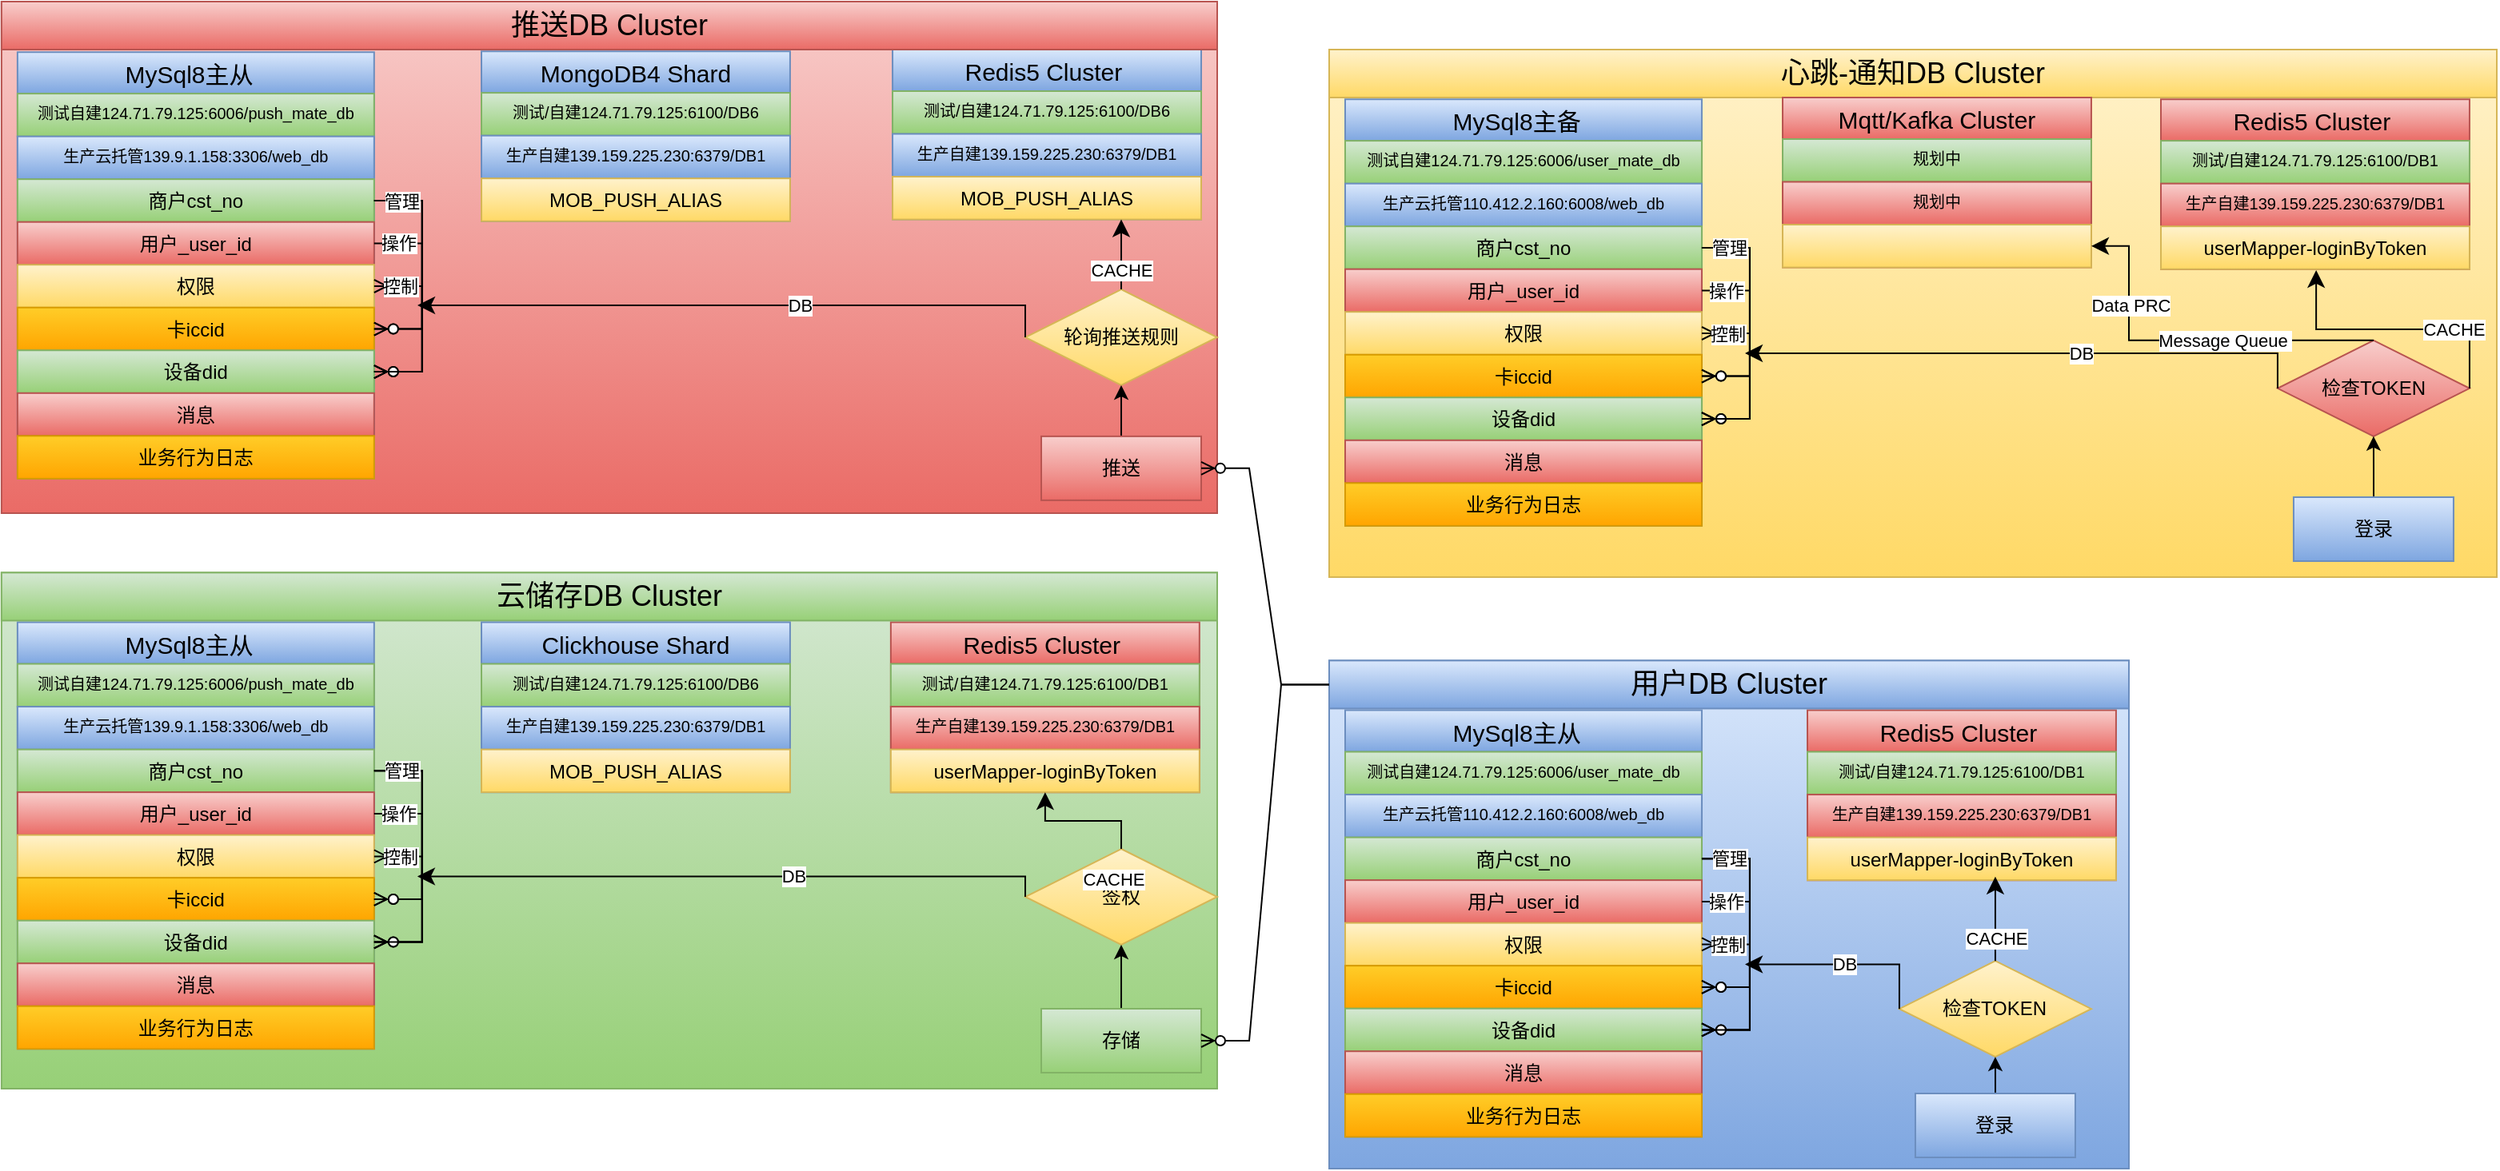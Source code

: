 <mxfile version="21.0.1" type="github">
  <diagram name="第 1 页" id="yvUWGEL02yEKHM-XBLOZ">
    <mxGraphModel dx="2261" dy="700" grid="1" gridSize="10" guides="1" tooltips="1" connect="1" arrows="1" fold="1" page="1" pageScale="1" pageWidth="827" pageHeight="1169" math="0" shadow="0">
      <root>
        <mxCell id="0" />
        <mxCell id="1" parent="0" />
        <mxCell id="SgWflcFPjo7BXx8ql38D-104" value="" style="rounded=0;whiteSpace=wrap;html=1;fillColor=#dae8fc;gradientColor=#7ea6e0;strokeColor=#6c8ebf;" parent="1" vertex="1">
          <mxGeometry x="160" y="542.21" width="500" height="317.79" as="geometry" />
        </mxCell>
        <mxCell id="SgWflcFPjo7BXx8ql38D-105" value="检查TOKEN" style="shape=rhombus;perimeter=rhombusPerimeter;whiteSpace=wrap;html=1;align=center;fillColor=#fff2cc;gradientColor=#ffd966;strokeColor=#d6b656;" parent="1" vertex="1">
          <mxGeometry x="516.48" y="730.07" width="120" height="60" as="geometry" />
        </mxCell>
        <mxCell id="SgWflcFPjo7BXx8ql38D-106" value="MySql8主从  " style="swimlane;fontStyle=0;childLayout=stackLayout;horizontal=1;startSize=26;horizontalStack=0;resizeParent=1;resizeParentMax=0;resizeLast=0;collapsible=1;marginBottom=0;align=center;fontSize=15;fillColor=#dae8fc;gradientColor=#7ea6e0;strokeColor=#6c8ebf;" parent="1" vertex="1">
          <mxGeometry x="170" y="573.28" width="222.97" height="266.856" as="geometry" />
        </mxCell>
        <mxCell id="SgWflcFPjo7BXx8ql38D-107" value="测试自建124.71.79.125:6006/user_mate_db" style="text;strokeColor=#82b366;fillColor=#d5e8d4;spacingLeft=4;spacingRight=4;overflow=hidden;rotatable=0;points=[[0,0.5],[1,0.5]];portConstraint=eastwest;fontSize=10;gradientColor=#97d077;align=center;" parent="SgWflcFPjo7BXx8ql38D-106" vertex="1">
          <mxGeometry y="26" width="222.97" height="26.762" as="geometry" />
        </mxCell>
        <mxCell id="SgWflcFPjo7BXx8ql38D-108" value="生产云托管110.412.2.160:6008/web_db" style="text;strokeColor=#6c8ebf;fillColor=#dae8fc;spacingLeft=4;spacingRight=4;overflow=hidden;rotatable=0;points=[[0,0.5],[1,0.5]];portConstraint=eastwest;fontSize=10;gradientColor=#7ea6e0;align=center;" parent="SgWflcFPjo7BXx8ql38D-106" vertex="1">
          <mxGeometry y="52.762" width="222.97" height="26.762" as="geometry" />
        </mxCell>
        <mxCell id="SgWflcFPjo7BXx8ql38D-109" value="商户cst_no" style="text;strokeColor=#82b366;fillColor=#d5e8d4;spacingLeft=4;spacingRight=4;overflow=hidden;rotatable=0;points=[[0,0.5],[1,0.5]];portConstraint=eastwest;fontSize=12;gradientColor=#97d077;align=center;" parent="SgWflcFPjo7BXx8ql38D-106" vertex="1">
          <mxGeometry y="79.524" width="222.97" height="26.762" as="geometry" />
        </mxCell>
        <mxCell id="SgWflcFPjo7BXx8ql38D-110" value="用户_user_id" style="text;strokeColor=#b85450;fillColor=#f8cecc;spacingLeft=4;spacingRight=4;overflow=hidden;rotatable=0;points=[[0,0.5],[1,0.5]];portConstraint=eastwest;fontSize=12;gradientColor=#ea6b66;align=center;" parent="SgWflcFPjo7BXx8ql38D-106" vertex="1">
          <mxGeometry y="106.285" width="222.97" height="26.762" as="geometry" />
        </mxCell>
        <mxCell id="SgWflcFPjo7BXx8ql38D-111" value="权限" style="text;strokeColor=#d6b656;fillColor=#fff2cc;spacingLeft=4;spacingRight=4;overflow=hidden;rotatable=0;points=[[0,0.5],[1,0.5]];portConstraint=eastwest;fontSize=12;gradientColor=#ffd966;align=center;" parent="SgWflcFPjo7BXx8ql38D-106" vertex="1">
          <mxGeometry y="133.047" width="222.97" height="26.762" as="geometry" />
        </mxCell>
        <mxCell id="SgWflcFPjo7BXx8ql38D-112" value="卡iccid" style="text;strokeColor=#d79b00;fillColor=#ffcd28;spacingLeft=4;spacingRight=4;overflow=hidden;rotatable=0;points=[[0,0.5],[1,0.5]];portConstraint=eastwest;fontSize=12;gradientColor=#ffa500;align=center;" parent="SgWflcFPjo7BXx8ql38D-106" vertex="1">
          <mxGeometry y="159.809" width="222.97" height="26.762" as="geometry" />
        </mxCell>
        <mxCell id="SgWflcFPjo7BXx8ql38D-113" value="设备did" style="text;strokeColor=#82b366;fillColor=#d5e8d4;spacingLeft=4;spacingRight=4;overflow=hidden;rotatable=0;points=[[0,0.5],[1,0.5]];portConstraint=eastwest;fontSize=12;gradientColor=#97d077;align=center;" parent="SgWflcFPjo7BXx8ql38D-106" vertex="1">
          <mxGeometry y="186.571" width="222.97" height="26.762" as="geometry" />
        </mxCell>
        <mxCell id="SgWflcFPjo7BXx8ql38D-114" value="消息" style="text;strokeColor=#b85450;fillColor=#f8cecc;spacingLeft=4;spacingRight=4;overflow=hidden;rotatable=0;points=[[0,0.5],[1,0.5]];portConstraint=eastwest;fontSize=12;gradientColor=#ea6b66;align=center;" parent="SgWflcFPjo7BXx8ql38D-106" vertex="1">
          <mxGeometry y="213.333" width="222.97" height="26.762" as="geometry" />
        </mxCell>
        <mxCell id="SgWflcFPjo7BXx8ql38D-115" value="业务行为日志" style="text;strokeColor=#d79b00;fillColor=#ffcd28;spacingLeft=4;spacingRight=4;overflow=hidden;rotatable=0;points=[[0,0.5],[1,0.5]];portConstraint=eastwest;fontSize=12;gradientColor=#ffa500;align=center;" parent="SgWflcFPjo7BXx8ql38D-106" vertex="1">
          <mxGeometry y="240.095" width="222.97" height="26.762" as="geometry" />
        </mxCell>
        <mxCell id="SgWflcFPjo7BXx8ql38D-116" value="" style="edgeStyle=entityRelationEdgeStyle;fontSize=12;html=1;endArrow=ERzeroToMany;endFill=1;rounded=0;exitX=1;exitY=0.5;exitDx=0;exitDy=0;" parent="SgWflcFPjo7BXx8ql38D-106" source="SgWflcFPjo7BXx8ql38D-109" target="SgWflcFPjo7BXx8ql38D-113" edge="1">
          <mxGeometry width="100" height="100" relative="1" as="geometry">
            <mxPoint x="344.595" y="133.809" as="sourcePoint" />
            <mxPoint x="482.432" y="44.603" as="targetPoint" />
          </mxGeometry>
        </mxCell>
        <mxCell id="SgWflcFPjo7BXx8ql38D-117" value="" style="edgeStyle=entityRelationEdgeStyle;fontSize=12;html=1;endArrow=ERzeroToMany;endFill=1;rounded=0;exitX=1;exitY=0.5;exitDx=0;exitDy=0;" parent="SgWflcFPjo7BXx8ql38D-106" source="SgWflcFPjo7BXx8ql38D-109" target="SgWflcFPjo7BXx8ql38D-113" edge="1">
          <mxGeometry width="100" height="100" relative="1" as="geometry">
            <mxPoint x="330.811" y="133.809" as="sourcePoint" />
            <mxPoint x="468.649" y="44.603" as="targetPoint" />
          </mxGeometry>
        </mxCell>
        <mxCell id="SgWflcFPjo7BXx8ql38D-118" value="" style="edgeStyle=entityRelationEdgeStyle;fontSize=12;html=1;endArrow=ERzeroToMany;endFill=1;rounded=0;exitX=1;exitY=0.5;exitDx=0;exitDy=0;" parent="SgWflcFPjo7BXx8ql38D-106" source="SgWflcFPjo7BXx8ql38D-109" target="SgWflcFPjo7BXx8ql38D-112" edge="1">
          <mxGeometry width="100" height="100" relative="1" as="geometry">
            <mxPoint x="358.378" y="205.174" as="sourcePoint" />
            <mxPoint x="496.216" y="115.968" as="targetPoint" />
          </mxGeometry>
        </mxCell>
        <mxCell id="SgWflcFPjo7BXx8ql38D-119" value="管理" style="edgeLabel;html=1;align=center;verticalAlign=middle;resizable=0;points=[];" parent="SgWflcFPjo7BXx8ql38D-118" vertex="1" connectable="0">
          <mxGeometry x="-0.314" y="2" relative="1" as="geometry">
            <mxPoint x="-15" y="-18" as="offset" />
          </mxGeometry>
        </mxCell>
        <mxCell id="SgWflcFPjo7BXx8ql38D-120" value="" style="edgeStyle=entityRelationEdgeStyle;fontSize=12;html=1;endArrow=ERzeroToMany;endFill=1;rounded=0;exitX=1;exitY=0.5;exitDx=0;exitDy=0;entryX=1;entryY=0.5;entryDx=0;entryDy=0;" parent="SgWflcFPjo7BXx8ql38D-106" source="SgWflcFPjo7BXx8ql38D-110" target="SgWflcFPjo7BXx8ql38D-112" edge="1">
          <mxGeometry width="100" height="100" relative="1" as="geometry">
            <mxPoint x="372.162" y="231.936" as="sourcePoint" />
            <mxPoint y="169.492" as="targetPoint" />
          </mxGeometry>
        </mxCell>
        <mxCell id="SgWflcFPjo7BXx8ql38D-121" value="操作" style="edgeLabel;html=1;align=center;verticalAlign=middle;resizable=0;points=[];" parent="SgWflcFPjo7BXx8ql38D-120" vertex="1" connectable="0">
          <mxGeometry x="-0.735" relative="1" as="geometry">
            <mxPoint as="offset" />
          </mxGeometry>
        </mxCell>
        <mxCell id="SgWflcFPjo7BXx8ql38D-122" value="" style="edgeStyle=entityRelationEdgeStyle;fontSize=12;html=1;endArrow=ERmany;startArrow=ERmany;rounded=0;exitX=1;exitY=0.5;exitDx=0;exitDy=0;entryX=1;entryY=0.5;entryDx=0;entryDy=0;" parent="SgWflcFPjo7BXx8ql38D-106" source="SgWflcFPjo7BXx8ql38D-111" target="SgWflcFPjo7BXx8ql38D-113" edge="1">
          <mxGeometry width="100" height="100" relative="1" as="geometry">
            <mxPoint x="300" y="136" as="sourcePoint" />
            <mxPoint x="400" y="36" as="targetPoint" />
          </mxGeometry>
        </mxCell>
        <mxCell id="SgWflcFPjo7BXx8ql38D-123" value="控制" style="edgeLabel;html=1;align=center;verticalAlign=middle;resizable=0;points=[];" parent="SgWflcFPjo7BXx8ql38D-122" vertex="1" connectable="0">
          <mxGeometry x="-0.718" relative="1" as="geometry">
            <mxPoint as="offset" />
          </mxGeometry>
        </mxCell>
        <mxCell id="SgWflcFPjo7BXx8ql38D-124" style="edgeStyle=orthogonalEdgeStyle;rounded=0;orthogonalLoop=1;jettySize=auto;html=1;entryX=0.5;entryY=1;entryDx=0;entryDy=0;" parent="1" source="SgWflcFPjo7BXx8ql38D-125" target="SgWflcFPjo7BXx8ql38D-105" edge="1">
          <mxGeometry relative="1" as="geometry" />
        </mxCell>
        <mxCell id="SgWflcFPjo7BXx8ql38D-125" value="登录" style="whiteSpace=wrap;html=1;align=center;fillColor=#dae8fc;gradientColor=#7ea6e0;strokeColor=#6c8ebf;" parent="1" vertex="1">
          <mxGeometry x="526.48" y="813.0" width="100" height="40" as="geometry" />
        </mxCell>
        <mxCell id="SgWflcFPjo7BXx8ql38D-126" value="Redis5 Cluster " style="swimlane;fontStyle=0;childLayout=stackLayout;horizontal=1;startSize=26;horizontalStack=0;resizeParent=1;resizeParentMax=0;resizeLast=0;collapsible=1;marginBottom=0;align=center;fontSize=15;fillColor=#f8cecc;gradientColor=#ea6b66;strokeColor=#b85450;" parent="1" vertex="1">
          <mxGeometry x="459" y="573.28" width="192.97" height="106.285" as="geometry" />
        </mxCell>
        <mxCell id="SgWflcFPjo7BXx8ql38D-127" value="测试/自建124.71.79.125:6100/DB1" style="text;strokeColor=#82b366;fillColor=#d5e8d4;spacingLeft=4;spacingRight=4;overflow=hidden;rotatable=0;points=[[0,0.5],[1,0.5]];portConstraint=eastwest;fontSize=10;gradientColor=#97d077;align=center;" parent="SgWflcFPjo7BXx8ql38D-126" vertex="1">
          <mxGeometry y="26" width="192.97" height="26.762" as="geometry" />
        </mxCell>
        <mxCell id="SgWflcFPjo7BXx8ql38D-128" value="生产自建139.159.225.230:6379/DB1" style="text;strokeColor=#b85450;fillColor=#f8cecc;spacingLeft=4;spacingRight=4;overflow=hidden;rotatable=0;points=[[0,0.5],[1,0.5]];portConstraint=eastwest;fontSize=10;gradientColor=#ea6b66;align=center;" parent="SgWflcFPjo7BXx8ql38D-126" vertex="1">
          <mxGeometry y="52.762" width="192.97" height="26.762" as="geometry" />
        </mxCell>
        <mxCell id="SgWflcFPjo7BXx8ql38D-129" value="userMapper-loginByToken" style="text;strokeColor=#d6b656;fillColor=#fff2cc;spacingLeft=4;spacingRight=4;overflow=hidden;rotatable=0;points=[[0,0.5],[1,0.5]];portConstraint=eastwest;fontSize=12;gradientColor=#ffd966;align=center;" parent="SgWflcFPjo7BXx8ql38D-126" vertex="1">
          <mxGeometry y="79.524" width="192.97" height="26.762" as="geometry" />
        </mxCell>
        <mxCell id="SgWflcFPjo7BXx8ql38D-130" value="" style="edgeStyle=elbowEdgeStyle;elbow=vertical;endArrow=classic;html=1;curved=0;rounded=0;endSize=8;startSize=8;exitX=0;exitY=0.5;exitDx=0;exitDy=0;" parent="1" source="SgWflcFPjo7BXx8ql38D-105" edge="1">
          <mxGeometry width="50" height="50" relative="1" as="geometry">
            <mxPoint x="260" y="522.21" as="sourcePoint" />
            <mxPoint x="420" y="732.21" as="targetPoint" />
            <Array as="points">
              <mxPoint x="460" y="732.21" />
            </Array>
          </mxGeometry>
        </mxCell>
        <mxCell id="SgWflcFPjo7BXx8ql38D-131" value="DB" style="edgeLabel;html=1;align=center;verticalAlign=middle;resizable=0;points=[];" parent="SgWflcFPjo7BXx8ql38D-130" vertex="1" connectable="0">
          <mxGeometry x="-0.285" relative="1" as="geometry">
            <mxPoint x="-18" as="offset" />
          </mxGeometry>
        </mxCell>
        <mxCell id="SgWflcFPjo7BXx8ql38D-132" value="" style="edgeStyle=elbowEdgeStyle;elbow=vertical;endArrow=classic;html=1;curved=0;rounded=0;endSize=8;startSize=8;exitX=0.5;exitY=0;exitDx=0;exitDy=0;entryX=0.5;entryY=1;entryDx=0;entryDy=0;" parent="1" source="SgWflcFPjo7BXx8ql38D-105" edge="1">
          <mxGeometry width="50" height="50" relative="1" as="geometry">
            <mxPoint x="620.99" y="520" as="sourcePoint" />
            <mxPoint x="576.475" y="677.355" as="targetPoint" />
            <Array as="points" />
          </mxGeometry>
        </mxCell>
        <mxCell id="SgWflcFPjo7BXx8ql38D-133" value="CACHE" style="edgeLabel;html=1;align=center;verticalAlign=middle;resizable=0;points=[];" parent="SgWflcFPjo7BXx8ql38D-132" vertex="1" connectable="0">
          <mxGeometry x="-0.442" relative="1" as="geometry">
            <mxPoint as="offset" />
          </mxGeometry>
        </mxCell>
        <mxCell id="SgWflcFPjo7BXx8ql38D-134" value="用户DB Cluster" style="text;html=1;strokeColor=#6c8ebf;fillColor=#dae8fc;align=center;verticalAlign=middle;whiteSpace=wrap;rounded=0;fontSize=18;gradientColor=#7ea6e0;" parent="1" vertex="1">
          <mxGeometry x="160" y="542.21" width="500" height="30" as="geometry" />
        </mxCell>
        <mxCell id="SgWflcFPjo7BXx8ql38D-135" value="" style="rounded=0;whiteSpace=wrap;html=1;fillColor=#f8cecc;gradientColor=#ea6b66;strokeColor=#b85450;" parent="1" vertex="1">
          <mxGeometry x="-670.06" y="130" width="760.06" height="320" as="geometry" />
        </mxCell>
        <mxCell id="SgWflcFPjo7BXx8ql38D-136" value="轮询推送规则" style="shape=rhombus;perimeter=rhombusPerimeter;whiteSpace=wrap;html=1;align=center;fillColor=#fff2cc;gradientColor=#ffd966;strokeColor=#d6b656;" parent="1" vertex="1">
          <mxGeometry x="-30" y="310" width="120" height="60" as="geometry" />
        </mxCell>
        <mxCell id="SgWflcFPjo7BXx8ql38D-137" value="MySql8主从  " style="swimlane;fontStyle=0;childLayout=stackLayout;horizontal=1;startSize=26;horizontalStack=0;resizeParent=1;resizeParentMax=0;resizeLast=0;collapsible=1;marginBottom=0;align=center;fontSize=15;fillColor=#dae8fc;gradientColor=#7ea6e0;strokeColor=#6c8ebf;" parent="1" vertex="1">
          <mxGeometry x="-660.06" y="161.57" width="222.97" height="266.856" as="geometry" />
        </mxCell>
        <mxCell id="SgWflcFPjo7BXx8ql38D-138" value="测试自建124.71.79.125:6006/push_mate_db" style="text;strokeColor=#82b366;fillColor=#d5e8d4;spacingLeft=4;spacingRight=4;overflow=hidden;rotatable=0;points=[[0,0.5],[1,0.5]];portConstraint=eastwest;fontSize=10;gradientColor=#97d077;align=center;" parent="SgWflcFPjo7BXx8ql38D-137" vertex="1">
          <mxGeometry y="26" width="222.97" height="26.762" as="geometry" />
        </mxCell>
        <mxCell id="SgWflcFPjo7BXx8ql38D-139" value="生产云托管139.9.1.158:3306/web_db" style="text;strokeColor=#6c8ebf;fillColor=#dae8fc;spacingLeft=4;spacingRight=4;overflow=hidden;rotatable=0;points=[[0,0.5],[1,0.5]];portConstraint=eastwest;fontSize=10;gradientColor=#7ea6e0;align=center;" parent="SgWflcFPjo7BXx8ql38D-137" vertex="1">
          <mxGeometry y="52.762" width="222.97" height="26.762" as="geometry" />
        </mxCell>
        <mxCell id="SgWflcFPjo7BXx8ql38D-140" value="商户cst_no" style="text;strokeColor=#82b366;fillColor=#d5e8d4;spacingLeft=4;spacingRight=4;overflow=hidden;rotatable=0;points=[[0,0.5],[1,0.5]];portConstraint=eastwest;fontSize=12;gradientColor=#97d077;align=center;" parent="SgWflcFPjo7BXx8ql38D-137" vertex="1">
          <mxGeometry y="79.524" width="222.97" height="26.762" as="geometry" />
        </mxCell>
        <mxCell id="SgWflcFPjo7BXx8ql38D-141" value="用户_user_id" style="text;strokeColor=#b85450;fillColor=#f8cecc;spacingLeft=4;spacingRight=4;overflow=hidden;rotatable=0;points=[[0,0.5],[1,0.5]];portConstraint=eastwest;fontSize=12;gradientColor=#ea6b66;align=center;" parent="SgWflcFPjo7BXx8ql38D-137" vertex="1">
          <mxGeometry y="106.285" width="222.97" height="26.762" as="geometry" />
        </mxCell>
        <mxCell id="SgWflcFPjo7BXx8ql38D-142" value="权限" style="text;strokeColor=#d6b656;fillColor=#fff2cc;spacingLeft=4;spacingRight=4;overflow=hidden;rotatable=0;points=[[0,0.5],[1,0.5]];portConstraint=eastwest;fontSize=12;gradientColor=#ffd966;align=center;" parent="SgWflcFPjo7BXx8ql38D-137" vertex="1">
          <mxGeometry y="133.047" width="222.97" height="26.762" as="geometry" />
        </mxCell>
        <mxCell id="SgWflcFPjo7BXx8ql38D-143" value="卡iccid" style="text;strokeColor=#d79b00;fillColor=#ffcd28;spacingLeft=4;spacingRight=4;overflow=hidden;rotatable=0;points=[[0,0.5],[1,0.5]];portConstraint=eastwest;fontSize=12;gradientColor=#ffa500;align=center;" parent="SgWflcFPjo7BXx8ql38D-137" vertex="1">
          <mxGeometry y="159.809" width="222.97" height="26.762" as="geometry" />
        </mxCell>
        <mxCell id="SgWflcFPjo7BXx8ql38D-144" value="设备did" style="text;strokeColor=#82b366;fillColor=#d5e8d4;spacingLeft=4;spacingRight=4;overflow=hidden;rotatable=0;points=[[0,0.5],[1,0.5]];portConstraint=eastwest;fontSize=12;gradientColor=#97d077;align=center;" parent="SgWflcFPjo7BXx8ql38D-137" vertex="1">
          <mxGeometry y="186.571" width="222.97" height="26.762" as="geometry" />
        </mxCell>
        <mxCell id="SgWflcFPjo7BXx8ql38D-145" value="消息" style="text;strokeColor=#b85450;fillColor=#f8cecc;spacingLeft=4;spacingRight=4;overflow=hidden;rotatable=0;points=[[0,0.5],[1,0.5]];portConstraint=eastwest;fontSize=12;gradientColor=#ea6b66;align=center;" parent="SgWflcFPjo7BXx8ql38D-137" vertex="1">
          <mxGeometry y="213.333" width="222.97" height="26.762" as="geometry" />
        </mxCell>
        <mxCell id="SgWflcFPjo7BXx8ql38D-146" value="业务行为日志" style="text;strokeColor=#d79b00;fillColor=#ffcd28;spacingLeft=4;spacingRight=4;overflow=hidden;rotatable=0;points=[[0,0.5],[1,0.5]];portConstraint=eastwest;fontSize=12;gradientColor=#ffa500;align=center;" parent="SgWflcFPjo7BXx8ql38D-137" vertex="1">
          <mxGeometry y="240.095" width="222.97" height="26.762" as="geometry" />
        </mxCell>
        <mxCell id="SgWflcFPjo7BXx8ql38D-147" value="" style="edgeStyle=entityRelationEdgeStyle;fontSize=12;html=1;endArrow=ERzeroToMany;endFill=1;rounded=0;exitX=1;exitY=0.5;exitDx=0;exitDy=0;" parent="SgWflcFPjo7BXx8ql38D-137" source="SgWflcFPjo7BXx8ql38D-140" target="SgWflcFPjo7BXx8ql38D-144" edge="1">
          <mxGeometry width="100" height="100" relative="1" as="geometry">
            <mxPoint x="344.595" y="133.809" as="sourcePoint" />
            <mxPoint x="482.432" y="44.603" as="targetPoint" />
          </mxGeometry>
        </mxCell>
        <mxCell id="SgWflcFPjo7BXx8ql38D-148" value="" style="edgeStyle=entityRelationEdgeStyle;fontSize=12;html=1;endArrow=ERzeroToMany;endFill=1;rounded=0;exitX=1;exitY=0.5;exitDx=0;exitDy=0;" parent="SgWflcFPjo7BXx8ql38D-137" source="SgWflcFPjo7BXx8ql38D-140" target="SgWflcFPjo7BXx8ql38D-144" edge="1">
          <mxGeometry width="100" height="100" relative="1" as="geometry">
            <mxPoint x="330.811" y="133.809" as="sourcePoint" />
            <mxPoint x="468.649" y="44.603" as="targetPoint" />
          </mxGeometry>
        </mxCell>
        <mxCell id="SgWflcFPjo7BXx8ql38D-149" value="" style="edgeStyle=entityRelationEdgeStyle;fontSize=12;html=1;endArrow=ERzeroToMany;endFill=1;rounded=0;exitX=1;exitY=0.5;exitDx=0;exitDy=0;" parent="SgWflcFPjo7BXx8ql38D-137" source="SgWflcFPjo7BXx8ql38D-140" target="SgWflcFPjo7BXx8ql38D-143" edge="1">
          <mxGeometry width="100" height="100" relative="1" as="geometry">
            <mxPoint x="358.378" y="205.174" as="sourcePoint" />
            <mxPoint x="496.216" y="115.968" as="targetPoint" />
          </mxGeometry>
        </mxCell>
        <mxCell id="SgWflcFPjo7BXx8ql38D-150" value="管理" style="edgeLabel;html=1;align=center;verticalAlign=middle;resizable=0;points=[];" parent="SgWflcFPjo7BXx8ql38D-149" vertex="1" connectable="0">
          <mxGeometry x="-0.314" y="2" relative="1" as="geometry">
            <mxPoint x="-15" y="-18" as="offset" />
          </mxGeometry>
        </mxCell>
        <mxCell id="SgWflcFPjo7BXx8ql38D-151" value="" style="edgeStyle=entityRelationEdgeStyle;fontSize=12;html=1;endArrow=ERzeroToMany;endFill=1;rounded=0;exitX=1;exitY=0.5;exitDx=0;exitDy=0;entryX=1;entryY=0.5;entryDx=0;entryDy=0;" parent="SgWflcFPjo7BXx8ql38D-137" source="SgWflcFPjo7BXx8ql38D-141" target="SgWflcFPjo7BXx8ql38D-143" edge="1">
          <mxGeometry width="100" height="100" relative="1" as="geometry">
            <mxPoint x="372.162" y="231.936" as="sourcePoint" />
            <mxPoint y="169.492" as="targetPoint" />
          </mxGeometry>
        </mxCell>
        <mxCell id="SgWflcFPjo7BXx8ql38D-152" value="操作" style="edgeLabel;html=1;align=center;verticalAlign=middle;resizable=0;points=[];" parent="SgWflcFPjo7BXx8ql38D-151" vertex="1" connectable="0">
          <mxGeometry x="-0.735" relative="1" as="geometry">
            <mxPoint as="offset" />
          </mxGeometry>
        </mxCell>
        <mxCell id="SgWflcFPjo7BXx8ql38D-153" value="" style="edgeStyle=entityRelationEdgeStyle;fontSize=12;html=1;endArrow=ERmany;startArrow=ERmany;rounded=0;exitX=1;exitY=0.5;exitDx=0;exitDy=0;entryX=1;entryY=0.5;entryDx=0;entryDy=0;" parent="SgWflcFPjo7BXx8ql38D-137" source="SgWflcFPjo7BXx8ql38D-142" target="SgWflcFPjo7BXx8ql38D-144" edge="1">
          <mxGeometry width="100" height="100" relative="1" as="geometry">
            <mxPoint x="300" y="136" as="sourcePoint" />
            <mxPoint x="400" y="36" as="targetPoint" />
          </mxGeometry>
        </mxCell>
        <mxCell id="SgWflcFPjo7BXx8ql38D-154" value="控制" style="edgeLabel;html=1;align=center;verticalAlign=middle;resizable=0;points=[];" parent="SgWflcFPjo7BXx8ql38D-153" vertex="1" connectable="0">
          <mxGeometry x="-0.718" relative="1" as="geometry">
            <mxPoint as="offset" />
          </mxGeometry>
        </mxCell>
        <mxCell id="SgWflcFPjo7BXx8ql38D-155" style="edgeStyle=orthogonalEdgeStyle;rounded=0;orthogonalLoop=1;jettySize=auto;html=1;entryX=0.5;entryY=1;entryDx=0;entryDy=0;" parent="1" source="SgWflcFPjo7BXx8ql38D-156" target="SgWflcFPjo7BXx8ql38D-136" edge="1">
          <mxGeometry relative="1" as="geometry" />
        </mxCell>
        <mxCell id="SgWflcFPjo7BXx8ql38D-156" value="推送" style="whiteSpace=wrap;html=1;align=center;fillColor=#f8cecc;gradientColor=#ea6b66;strokeColor=#b85450;" parent="1" vertex="1">
          <mxGeometry x="-20" y="401.93" width="100" height="40" as="geometry" />
        </mxCell>
        <mxCell id="SgWflcFPjo7BXx8ql38D-157" value="Redis5 Cluster " style="swimlane;fontStyle=0;childLayout=stackLayout;horizontal=1;startSize=26;horizontalStack=0;resizeParent=1;resizeParentMax=0;resizeLast=0;collapsible=1;marginBottom=0;align=center;fontSize=15;fillColor=#dae8fc;gradientColor=#7ea6e0;strokeColor=#6c8ebf;" parent="1" vertex="1">
          <mxGeometry x="-112.97" y="160.0" width="192.97" height="106.285" as="geometry" />
        </mxCell>
        <mxCell id="SgWflcFPjo7BXx8ql38D-158" value="测试/自建124.71.79.125:6100/DB6" style="text;strokeColor=#82b366;fillColor=#d5e8d4;spacingLeft=4;spacingRight=4;overflow=hidden;rotatable=0;points=[[0,0.5],[1,0.5]];portConstraint=eastwest;fontSize=10;gradientColor=#97d077;align=center;" parent="SgWflcFPjo7BXx8ql38D-157" vertex="1">
          <mxGeometry y="26" width="192.97" height="26.762" as="geometry" />
        </mxCell>
        <mxCell id="SgWflcFPjo7BXx8ql38D-159" value="生产自建139.159.225.230:6379/DB1" style="text;strokeColor=#6c8ebf;fillColor=#dae8fc;spacingLeft=4;spacingRight=4;overflow=hidden;rotatable=0;points=[[0,0.5],[1,0.5]];portConstraint=eastwest;fontSize=10;gradientColor=#7ea6e0;align=center;" parent="SgWflcFPjo7BXx8ql38D-157" vertex="1">
          <mxGeometry y="52.762" width="192.97" height="26.762" as="geometry" />
        </mxCell>
        <mxCell id="SgWflcFPjo7BXx8ql38D-160" value="MOB_PUSH_ALIAS" style="text;strokeColor=#d6b656;fillColor=#fff2cc;spacingLeft=4;spacingRight=4;overflow=hidden;rotatable=0;points=[[0,0.5],[1,0.5]];portConstraint=eastwest;fontSize=12;gradientColor=#ffd966;align=center;" parent="SgWflcFPjo7BXx8ql38D-157" vertex="1">
          <mxGeometry y="79.524" width="192.97" height="26.762" as="geometry" />
        </mxCell>
        <mxCell id="SgWflcFPjo7BXx8ql38D-161" value="" style="edgeStyle=elbowEdgeStyle;elbow=vertical;endArrow=classic;html=1;curved=0;rounded=0;endSize=8;startSize=8;exitX=0;exitY=0.5;exitDx=0;exitDy=0;" parent="1" source="SgWflcFPjo7BXx8ql38D-136" edge="1">
          <mxGeometry width="50" height="50" relative="1" as="geometry">
            <mxPoint x="-570.06" y="110" as="sourcePoint" />
            <mxPoint x="-410" y="320" as="targetPoint" />
            <Array as="points">
              <mxPoint x="-30" y="320" />
            </Array>
          </mxGeometry>
        </mxCell>
        <mxCell id="SgWflcFPjo7BXx8ql38D-162" value="DB" style="edgeLabel;html=1;align=center;verticalAlign=middle;resizable=0;points=[];" parent="SgWflcFPjo7BXx8ql38D-161" vertex="1" connectable="0">
          <mxGeometry x="-0.285" relative="1" as="geometry">
            <mxPoint x="-18" as="offset" />
          </mxGeometry>
        </mxCell>
        <mxCell id="SgWflcFPjo7BXx8ql38D-163" value="" style="edgeStyle=elbowEdgeStyle;elbow=vertical;endArrow=classic;html=1;curved=0;rounded=0;endSize=8;startSize=8;exitX=0.5;exitY=0;exitDx=0;exitDy=0;" parent="1" source="SgWflcFPjo7BXx8ql38D-136" target="SgWflcFPjo7BXx8ql38D-157" edge="1">
          <mxGeometry width="50" height="50" relative="1" as="geometry">
            <mxPoint x="-230.06" y="110" as="sourcePoint" />
            <mxPoint x="-210" y="190" as="targetPoint" />
            <Array as="points">
              <mxPoint x="-70" y="190" />
            </Array>
          </mxGeometry>
        </mxCell>
        <mxCell id="SgWflcFPjo7BXx8ql38D-164" value="CACHE" style="edgeLabel;html=1;align=center;verticalAlign=middle;resizable=0;points=[];" parent="SgWflcFPjo7BXx8ql38D-163" vertex="1" connectable="0">
          <mxGeometry x="-0.442" relative="1" as="geometry">
            <mxPoint as="offset" />
          </mxGeometry>
        </mxCell>
        <mxCell id="SgWflcFPjo7BXx8ql38D-165" value="推送DB Cluster" style="text;html=1;strokeColor=#b85450;fillColor=#f8cecc;align=center;verticalAlign=middle;whiteSpace=wrap;rounded=0;fontSize=18;gradientColor=#ea6b66;" parent="1" vertex="1">
          <mxGeometry x="-670.06" y="130" width="760.06" height="30" as="geometry" />
        </mxCell>
        <mxCell id="SgWflcFPjo7BXx8ql38D-166" value="" style="rounded=0;whiteSpace=wrap;html=1;fillColor=#d5e8d4;gradientColor=#97d077;strokeColor=#82b366;" parent="1" vertex="1">
          <mxGeometry x="-670.06" y="487.21" width="760.06" height="322.79" as="geometry" />
        </mxCell>
        <mxCell id="SgWflcFPjo7BXx8ql38D-167" value="签权" style="shape=rhombus;perimeter=rhombusPerimeter;whiteSpace=wrap;html=1;align=center;fillColor=#fff2cc;gradientColor=#ffd966;strokeColor=#d6b656;" parent="1" vertex="1">
          <mxGeometry x="-30" y="660" width="120" height="60" as="geometry" />
        </mxCell>
        <mxCell id="SgWflcFPjo7BXx8ql38D-168" value="MySql8主从  " style="swimlane;fontStyle=0;childLayout=stackLayout;horizontal=1;startSize=26;horizontalStack=0;resizeParent=1;resizeParentMax=0;resizeLast=0;collapsible=1;marginBottom=0;align=center;fontSize=15;fillColor=#dae8fc;gradientColor=#7ea6e0;strokeColor=#6c8ebf;" parent="1" vertex="1">
          <mxGeometry x="-660.06" y="518.28" width="222.97" height="266.856" as="geometry" />
        </mxCell>
        <mxCell id="SgWflcFPjo7BXx8ql38D-169" value="测试自建124.71.79.125:6006/push_mate_db" style="text;strokeColor=#82b366;fillColor=#d5e8d4;spacingLeft=4;spacingRight=4;overflow=hidden;rotatable=0;points=[[0,0.5],[1,0.5]];portConstraint=eastwest;fontSize=10;gradientColor=#97d077;align=center;" parent="SgWflcFPjo7BXx8ql38D-168" vertex="1">
          <mxGeometry y="26" width="222.97" height="26.762" as="geometry" />
        </mxCell>
        <mxCell id="SgWflcFPjo7BXx8ql38D-170" value="生产云托管139.9.1.158:3306/web_db" style="text;strokeColor=#6c8ebf;fillColor=#dae8fc;spacingLeft=4;spacingRight=4;overflow=hidden;rotatable=0;points=[[0,0.5],[1,0.5]];portConstraint=eastwest;fontSize=10;gradientColor=#7ea6e0;align=center;" parent="SgWflcFPjo7BXx8ql38D-168" vertex="1">
          <mxGeometry y="52.762" width="222.97" height="26.762" as="geometry" />
        </mxCell>
        <mxCell id="SgWflcFPjo7BXx8ql38D-171" value="商户cst_no" style="text;strokeColor=#82b366;fillColor=#d5e8d4;spacingLeft=4;spacingRight=4;overflow=hidden;rotatable=0;points=[[0,0.5],[1,0.5]];portConstraint=eastwest;fontSize=12;gradientColor=#97d077;align=center;" parent="SgWflcFPjo7BXx8ql38D-168" vertex="1">
          <mxGeometry y="79.524" width="222.97" height="26.762" as="geometry" />
        </mxCell>
        <mxCell id="SgWflcFPjo7BXx8ql38D-172" value="用户_user_id" style="text;strokeColor=#b85450;fillColor=#f8cecc;spacingLeft=4;spacingRight=4;overflow=hidden;rotatable=0;points=[[0,0.5],[1,0.5]];portConstraint=eastwest;fontSize=12;gradientColor=#ea6b66;align=center;" parent="SgWflcFPjo7BXx8ql38D-168" vertex="1">
          <mxGeometry y="106.285" width="222.97" height="26.762" as="geometry" />
        </mxCell>
        <mxCell id="SgWflcFPjo7BXx8ql38D-173" value="权限" style="text;strokeColor=#d6b656;fillColor=#fff2cc;spacingLeft=4;spacingRight=4;overflow=hidden;rotatable=0;points=[[0,0.5],[1,0.5]];portConstraint=eastwest;fontSize=12;gradientColor=#ffd966;align=center;" parent="SgWflcFPjo7BXx8ql38D-168" vertex="1">
          <mxGeometry y="133.047" width="222.97" height="26.762" as="geometry" />
        </mxCell>
        <mxCell id="SgWflcFPjo7BXx8ql38D-174" value="卡iccid" style="text;strokeColor=#d79b00;fillColor=#ffcd28;spacingLeft=4;spacingRight=4;overflow=hidden;rotatable=0;points=[[0,0.5],[1,0.5]];portConstraint=eastwest;fontSize=12;gradientColor=#ffa500;align=center;" parent="SgWflcFPjo7BXx8ql38D-168" vertex="1">
          <mxGeometry y="159.809" width="222.97" height="26.762" as="geometry" />
        </mxCell>
        <mxCell id="SgWflcFPjo7BXx8ql38D-175" value="设备did" style="text;strokeColor=#82b366;fillColor=#d5e8d4;spacingLeft=4;spacingRight=4;overflow=hidden;rotatable=0;points=[[0,0.5],[1,0.5]];portConstraint=eastwest;fontSize=12;gradientColor=#97d077;align=center;" parent="SgWflcFPjo7BXx8ql38D-168" vertex="1">
          <mxGeometry y="186.571" width="222.97" height="26.762" as="geometry" />
        </mxCell>
        <mxCell id="SgWflcFPjo7BXx8ql38D-176" value="消息" style="text;strokeColor=#b85450;fillColor=#f8cecc;spacingLeft=4;spacingRight=4;overflow=hidden;rotatable=0;points=[[0,0.5],[1,0.5]];portConstraint=eastwest;fontSize=12;gradientColor=#ea6b66;align=center;" parent="SgWflcFPjo7BXx8ql38D-168" vertex="1">
          <mxGeometry y="213.333" width="222.97" height="26.762" as="geometry" />
        </mxCell>
        <mxCell id="SgWflcFPjo7BXx8ql38D-177" value="业务行为日志" style="text;strokeColor=#d79b00;fillColor=#ffcd28;spacingLeft=4;spacingRight=4;overflow=hidden;rotatable=0;points=[[0,0.5],[1,0.5]];portConstraint=eastwest;fontSize=12;gradientColor=#ffa500;align=center;" parent="SgWflcFPjo7BXx8ql38D-168" vertex="1">
          <mxGeometry y="240.095" width="222.97" height="26.762" as="geometry" />
        </mxCell>
        <mxCell id="SgWflcFPjo7BXx8ql38D-178" value="" style="edgeStyle=entityRelationEdgeStyle;fontSize=12;html=1;endArrow=ERzeroToMany;endFill=1;rounded=0;exitX=1;exitY=0.5;exitDx=0;exitDy=0;" parent="SgWflcFPjo7BXx8ql38D-168" source="SgWflcFPjo7BXx8ql38D-171" target="SgWflcFPjo7BXx8ql38D-175" edge="1">
          <mxGeometry width="100" height="100" relative="1" as="geometry">
            <mxPoint x="344.595" y="133.809" as="sourcePoint" />
            <mxPoint x="482.432" y="44.603" as="targetPoint" />
          </mxGeometry>
        </mxCell>
        <mxCell id="SgWflcFPjo7BXx8ql38D-179" value="" style="edgeStyle=entityRelationEdgeStyle;fontSize=12;html=1;endArrow=ERzeroToMany;endFill=1;rounded=0;exitX=1;exitY=0.5;exitDx=0;exitDy=0;" parent="SgWflcFPjo7BXx8ql38D-168" source="SgWflcFPjo7BXx8ql38D-171" target="SgWflcFPjo7BXx8ql38D-175" edge="1">
          <mxGeometry width="100" height="100" relative="1" as="geometry">
            <mxPoint x="330.811" y="133.809" as="sourcePoint" />
            <mxPoint x="468.649" y="44.603" as="targetPoint" />
          </mxGeometry>
        </mxCell>
        <mxCell id="SgWflcFPjo7BXx8ql38D-180" value="" style="edgeStyle=entityRelationEdgeStyle;fontSize=12;html=1;endArrow=ERzeroToMany;endFill=1;rounded=0;exitX=1;exitY=0.5;exitDx=0;exitDy=0;" parent="SgWflcFPjo7BXx8ql38D-168" source="SgWflcFPjo7BXx8ql38D-171" target="SgWflcFPjo7BXx8ql38D-174" edge="1">
          <mxGeometry width="100" height="100" relative="1" as="geometry">
            <mxPoint x="358.378" y="205.174" as="sourcePoint" />
            <mxPoint x="496.216" y="115.968" as="targetPoint" />
          </mxGeometry>
        </mxCell>
        <mxCell id="SgWflcFPjo7BXx8ql38D-181" value="管理" style="edgeLabel;html=1;align=center;verticalAlign=middle;resizable=0;points=[];" parent="SgWflcFPjo7BXx8ql38D-180" vertex="1" connectable="0">
          <mxGeometry x="-0.314" y="2" relative="1" as="geometry">
            <mxPoint x="-15" y="-18" as="offset" />
          </mxGeometry>
        </mxCell>
        <mxCell id="SgWflcFPjo7BXx8ql38D-182" value="" style="edgeStyle=entityRelationEdgeStyle;fontSize=12;html=1;endArrow=ERzeroToMany;endFill=1;rounded=0;exitX=1;exitY=0.5;exitDx=0;exitDy=0;entryX=1;entryY=0.5;entryDx=0;entryDy=0;" parent="SgWflcFPjo7BXx8ql38D-168" source="SgWflcFPjo7BXx8ql38D-172" target="SgWflcFPjo7BXx8ql38D-174" edge="1">
          <mxGeometry width="100" height="100" relative="1" as="geometry">
            <mxPoint x="372.162" y="231.936" as="sourcePoint" />
            <mxPoint y="169.492" as="targetPoint" />
          </mxGeometry>
        </mxCell>
        <mxCell id="SgWflcFPjo7BXx8ql38D-183" value="操作" style="edgeLabel;html=1;align=center;verticalAlign=middle;resizable=0;points=[];" parent="SgWflcFPjo7BXx8ql38D-182" vertex="1" connectable="0">
          <mxGeometry x="-0.735" relative="1" as="geometry">
            <mxPoint as="offset" />
          </mxGeometry>
        </mxCell>
        <mxCell id="SgWflcFPjo7BXx8ql38D-184" value="" style="edgeStyle=entityRelationEdgeStyle;fontSize=12;html=1;endArrow=ERmany;startArrow=ERmany;rounded=0;exitX=1;exitY=0.5;exitDx=0;exitDy=0;entryX=1;entryY=0.5;entryDx=0;entryDy=0;" parent="SgWflcFPjo7BXx8ql38D-168" source="SgWflcFPjo7BXx8ql38D-173" target="SgWflcFPjo7BXx8ql38D-175" edge="1">
          <mxGeometry width="100" height="100" relative="1" as="geometry">
            <mxPoint x="300" y="136" as="sourcePoint" />
            <mxPoint x="400" y="36" as="targetPoint" />
          </mxGeometry>
        </mxCell>
        <mxCell id="SgWflcFPjo7BXx8ql38D-185" value="控制" style="edgeLabel;html=1;align=center;verticalAlign=middle;resizable=0;points=[];" parent="SgWflcFPjo7BXx8ql38D-184" vertex="1" connectable="0">
          <mxGeometry x="-0.718" relative="1" as="geometry">
            <mxPoint as="offset" />
          </mxGeometry>
        </mxCell>
        <mxCell id="SgWflcFPjo7BXx8ql38D-186" style="edgeStyle=orthogonalEdgeStyle;rounded=0;orthogonalLoop=1;jettySize=auto;html=1;entryX=0.5;entryY=1;entryDx=0;entryDy=0;" parent="1" source="SgWflcFPjo7BXx8ql38D-187" edge="1" target="SgWflcFPjo7BXx8ql38D-167">
          <mxGeometry relative="1" as="geometry">
            <mxPoint x="30" y="700" as="targetPoint" />
            <Array as="points" />
          </mxGeometry>
        </mxCell>
        <mxCell id="SgWflcFPjo7BXx8ql38D-187" value="存储" style="whiteSpace=wrap;html=1;align=center;fillColor=#d5e8d4;gradientColor=#97d077;strokeColor=#82b366;" parent="1" vertex="1">
          <mxGeometry x="-20" y="760.0" width="100" height="40" as="geometry" />
        </mxCell>
        <mxCell id="SgWflcFPjo7BXx8ql38D-188" value="Redis5 Cluster " style="swimlane;fontStyle=0;childLayout=stackLayout;horizontal=1;startSize=26;horizontalStack=0;resizeParent=1;resizeParentMax=0;resizeLast=0;collapsible=1;marginBottom=0;align=center;fontSize=15;fillColor=#f8cecc;gradientColor=#ea6b66;strokeColor=#b85450;" parent="1" vertex="1">
          <mxGeometry x="-114.06" y="518.28" width="192.97" height="106.285" as="geometry" />
        </mxCell>
        <mxCell id="SgWflcFPjo7BXx8ql38D-189" value="测试/自建124.71.79.125:6100/DB1" style="text;strokeColor=#82b366;fillColor=#d5e8d4;spacingLeft=4;spacingRight=4;overflow=hidden;rotatable=0;points=[[0,0.5],[1,0.5]];portConstraint=eastwest;fontSize=10;gradientColor=#97d077;align=center;" parent="SgWflcFPjo7BXx8ql38D-188" vertex="1">
          <mxGeometry y="26" width="192.97" height="26.762" as="geometry" />
        </mxCell>
        <mxCell id="SgWflcFPjo7BXx8ql38D-190" value="生产自建139.159.225.230:6379/DB1" style="text;strokeColor=#b85450;fillColor=#f8cecc;spacingLeft=4;spacingRight=4;overflow=hidden;rotatable=0;points=[[0,0.5],[1,0.5]];portConstraint=eastwest;fontSize=10;gradientColor=#ea6b66;align=center;" parent="SgWflcFPjo7BXx8ql38D-188" vertex="1">
          <mxGeometry y="52.762" width="192.97" height="26.762" as="geometry" />
        </mxCell>
        <mxCell id="SgWflcFPjo7BXx8ql38D-191" value="userMapper-loginByToken" style="text;strokeColor=#d6b656;fillColor=#fff2cc;spacingLeft=4;spacingRight=4;overflow=hidden;rotatable=0;points=[[0,0.5],[1,0.5]];portConstraint=eastwest;fontSize=12;gradientColor=#ffd966;align=center;" parent="SgWflcFPjo7BXx8ql38D-188" vertex="1">
          <mxGeometry y="79.524" width="192.97" height="26.762" as="geometry" />
        </mxCell>
        <mxCell id="SgWflcFPjo7BXx8ql38D-192" value="" style="edgeStyle=elbowEdgeStyle;elbow=vertical;endArrow=classic;html=1;curved=0;rounded=0;endSize=8;startSize=8;exitX=0;exitY=0.5;exitDx=0;exitDy=0;" parent="1" source="SgWflcFPjo7BXx8ql38D-167" edge="1">
          <mxGeometry width="50" height="50" relative="1" as="geometry">
            <mxPoint x="-570.06" y="467.21" as="sourcePoint" />
            <mxPoint x="-410.06" y="677.21" as="targetPoint" />
            <Array as="points">
              <mxPoint x="-370.06" y="677.21" />
            </Array>
          </mxGeometry>
        </mxCell>
        <mxCell id="SgWflcFPjo7BXx8ql38D-193" value="DB" style="edgeLabel;html=1;align=center;verticalAlign=middle;resizable=0;points=[];" parent="SgWflcFPjo7BXx8ql38D-192" vertex="1" connectable="0">
          <mxGeometry x="-0.285" relative="1" as="geometry">
            <mxPoint x="-18" as="offset" />
          </mxGeometry>
        </mxCell>
        <mxCell id="SgWflcFPjo7BXx8ql38D-194" value="" style="edgeStyle=elbowEdgeStyle;elbow=vertical;endArrow=classic;html=1;curved=0;rounded=0;endSize=8;startSize=8;exitX=0.5;exitY=0;exitDx=0;exitDy=0;" parent="1" source="SgWflcFPjo7BXx8ql38D-167" edge="1" target="SgWflcFPjo7BXx8ql38D-191">
          <mxGeometry width="50" height="50" relative="1" as="geometry">
            <mxPoint x="30" y="700" as="sourcePoint" />
            <mxPoint x="30" y="690" as="targetPoint" />
            <Array as="points" />
          </mxGeometry>
        </mxCell>
        <mxCell id="SgWflcFPjo7BXx8ql38D-195" value="CACHE" style="edgeLabel;html=1;align=center;verticalAlign=middle;resizable=0;points=[];" parent="SgWflcFPjo7BXx8ql38D-194" vertex="1" connectable="0">
          <mxGeometry x="-0.442" relative="1" as="geometry">
            <mxPoint y="36" as="offset" />
          </mxGeometry>
        </mxCell>
        <mxCell id="SgWflcFPjo7BXx8ql38D-196" value="云储存DB Cluster" style="text;html=1;strokeColor=#82b366;fillColor=#d5e8d4;align=center;verticalAlign=middle;whiteSpace=wrap;rounded=0;fontSize=18;gradientColor=#97d077;" parent="1" vertex="1">
          <mxGeometry x="-670.06" y="487.21" width="760.06" height="30" as="geometry" />
        </mxCell>
        <mxCell id="SgWflcFPjo7BXx8ql38D-197" value="" style="edgeStyle=entityRelationEdgeStyle;fontSize=12;html=1;endArrow=ERzeroToMany;endFill=1;rounded=0;exitX=0;exitY=0.5;exitDx=0;exitDy=0;" parent="1" source="SgWflcFPjo7BXx8ql38D-134" target="SgWflcFPjo7BXx8ql38D-156" edge="1">
          <mxGeometry width="100" height="100" relative="1" as="geometry">
            <mxPoint x="-80" y="1010" as="sourcePoint" />
            <mxPoint x="20" y="910" as="targetPoint" />
          </mxGeometry>
        </mxCell>
        <mxCell id="SgWflcFPjo7BXx8ql38D-198" value="" style="edgeStyle=entityRelationEdgeStyle;fontSize=12;html=1;endArrow=ERzeroToMany;endFill=1;rounded=0;exitX=0;exitY=0.5;exitDx=0;exitDy=0;entryX=1;entryY=0.5;entryDx=0;entryDy=0;" parent="1" source="SgWflcFPjo7BXx8ql38D-134" target="SgWflcFPjo7BXx8ql38D-187" edge="1">
          <mxGeometry width="100" height="100" relative="1" as="geometry">
            <mxPoint x="-110" y="980" as="sourcePoint" />
            <mxPoint x="-10" y="880" as="targetPoint" />
          </mxGeometry>
        </mxCell>
        <mxCell id="SgWflcFPjo7BXx8ql38D-199" value="MongoDB4 Shard" style="swimlane;fontStyle=0;childLayout=stackLayout;horizontal=1;startSize=26;horizontalStack=0;resizeParent=1;resizeParentMax=0;resizeLast=0;collapsible=1;marginBottom=0;align=center;fontSize=15;fillColor=#dae8fc;gradientColor=#7ea6e0;strokeColor=#6c8ebf;" parent="1" vertex="1">
          <mxGeometry x="-370.0" y="161.07" width="192.97" height="106.285" as="geometry" />
        </mxCell>
        <mxCell id="SgWflcFPjo7BXx8ql38D-200" value="测试/自建124.71.79.125:6100/DB6" style="text;strokeColor=#82b366;fillColor=#d5e8d4;spacingLeft=4;spacingRight=4;overflow=hidden;rotatable=0;points=[[0,0.5],[1,0.5]];portConstraint=eastwest;fontSize=10;gradientColor=#97d077;align=center;" parent="SgWflcFPjo7BXx8ql38D-199" vertex="1">
          <mxGeometry y="26" width="192.97" height="26.762" as="geometry" />
        </mxCell>
        <mxCell id="SgWflcFPjo7BXx8ql38D-201" value="生产自建139.159.225.230:6379/DB1" style="text;strokeColor=#6c8ebf;fillColor=#dae8fc;spacingLeft=4;spacingRight=4;overflow=hidden;rotatable=0;points=[[0,0.5],[1,0.5]];portConstraint=eastwest;fontSize=10;gradientColor=#7ea6e0;align=center;" parent="SgWflcFPjo7BXx8ql38D-199" vertex="1">
          <mxGeometry y="52.762" width="192.97" height="26.762" as="geometry" />
        </mxCell>
        <mxCell id="SgWflcFPjo7BXx8ql38D-202" value="MOB_PUSH_ALIAS" style="text;strokeColor=#d6b656;fillColor=#fff2cc;spacingLeft=4;spacingRight=4;overflow=hidden;rotatable=0;points=[[0,0.5],[1,0.5]];portConstraint=eastwest;fontSize=12;gradientColor=#ffd966;align=center;" parent="SgWflcFPjo7BXx8ql38D-199" vertex="1">
          <mxGeometry y="79.524" width="192.97" height="26.762" as="geometry" />
        </mxCell>
        <mxCell id="SgWflcFPjo7BXx8ql38D-203" value="Clickhouse Shard" style="swimlane;fontStyle=0;childLayout=stackLayout;horizontal=1;startSize=26;horizontalStack=0;resizeParent=1;resizeParentMax=0;resizeLast=0;collapsible=1;marginBottom=0;align=center;fontSize=15;fillColor=#dae8fc;gradientColor=#7ea6e0;strokeColor=#6c8ebf;" parent="1" vertex="1">
          <mxGeometry x="-370" y="518.28" width="192.97" height="106.285" as="geometry" />
        </mxCell>
        <mxCell id="SgWflcFPjo7BXx8ql38D-204" value="测试/自建124.71.79.125:6100/DB6" style="text;strokeColor=#82b366;fillColor=#d5e8d4;spacingLeft=4;spacingRight=4;overflow=hidden;rotatable=0;points=[[0,0.5],[1,0.5]];portConstraint=eastwest;fontSize=10;gradientColor=#97d077;align=center;" parent="SgWflcFPjo7BXx8ql38D-203" vertex="1">
          <mxGeometry y="26" width="192.97" height="26.762" as="geometry" />
        </mxCell>
        <mxCell id="SgWflcFPjo7BXx8ql38D-205" value="生产自建139.159.225.230:6379/DB1" style="text;strokeColor=#6c8ebf;fillColor=#dae8fc;spacingLeft=4;spacingRight=4;overflow=hidden;rotatable=0;points=[[0,0.5],[1,0.5]];portConstraint=eastwest;fontSize=10;gradientColor=#7ea6e0;align=center;" parent="SgWflcFPjo7BXx8ql38D-203" vertex="1">
          <mxGeometry y="52.762" width="192.97" height="26.762" as="geometry" />
        </mxCell>
        <mxCell id="SgWflcFPjo7BXx8ql38D-206" value="MOB_PUSH_ALIAS" style="text;strokeColor=#d6b656;fillColor=#fff2cc;spacingLeft=4;spacingRight=4;overflow=hidden;rotatable=0;points=[[0,0.5],[1,0.5]];portConstraint=eastwest;fontSize=12;gradientColor=#ffd966;align=center;" parent="SgWflcFPjo7BXx8ql38D-203" vertex="1">
          <mxGeometry y="79.524" width="192.97" height="26.762" as="geometry" />
        </mxCell>
        <mxCell id="T9S2wv6sfkyYEJ1dbLHQ-104" value="" style="rounded=0;whiteSpace=wrap;html=1;fillColor=#fff2cc;gradientColor=#ffd966;strokeColor=#d6b656;" vertex="1" parent="1">
          <mxGeometry x="160" y="160" width="730" height="330" as="geometry" />
        </mxCell>
        <mxCell id="T9S2wv6sfkyYEJ1dbLHQ-105" value="检查TOKEN" style="shape=rhombus;perimeter=rhombusPerimeter;whiteSpace=wrap;html=1;align=center;fillColor=#f8cecc;gradientColor=#ea6b66;strokeColor=#b85450;" vertex="1" parent="1">
          <mxGeometry x="752.97" y="341.93" width="120" height="60" as="geometry" />
        </mxCell>
        <mxCell id="T9S2wv6sfkyYEJ1dbLHQ-106" value="MySql8主备  " style="swimlane;fontStyle=0;childLayout=stackLayout;horizontal=1;startSize=26;horizontalStack=0;resizeParent=1;resizeParentMax=0;resizeLast=0;collapsible=1;marginBottom=0;align=center;fontSize=15;fillColor=#dae8fc;gradientColor=#7ea6e0;strokeColor=#6c8ebf;" vertex="1" parent="1">
          <mxGeometry x="170" y="191.07" width="222.97" height="266.856" as="geometry" />
        </mxCell>
        <mxCell id="T9S2wv6sfkyYEJ1dbLHQ-107" value="测试自建124.71.79.125:6006/user_mate_db" style="text;strokeColor=#82b366;fillColor=#d5e8d4;spacingLeft=4;spacingRight=4;overflow=hidden;rotatable=0;points=[[0,0.5],[1,0.5]];portConstraint=eastwest;fontSize=10;gradientColor=#97d077;align=center;" vertex="1" parent="T9S2wv6sfkyYEJ1dbLHQ-106">
          <mxGeometry y="26" width="222.97" height="26.762" as="geometry" />
        </mxCell>
        <mxCell id="T9S2wv6sfkyYEJ1dbLHQ-108" value="生产云托管110.412.2.160:6008/web_db" style="text;strokeColor=#6c8ebf;fillColor=#dae8fc;spacingLeft=4;spacingRight=4;overflow=hidden;rotatable=0;points=[[0,0.5],[1,0.5]];portConstraint=eastwest;fontSize=10;gradientColor=#7ea6e0;align=center;" vertex="1" parent="T9S2wv6sfkyYEJ1dbLHQ-106">
          <mxGeometry y="52.762" width="222.97" height="26.762" as="geometry" />
        </mxCell>
        <mxCell id="T9S2wv6sfkyYEJ1dbLHQ-109" value="商户cst_no" style="text;strokeColor=#82b366;fillColor=#d5e8d4;spacingLeft=4;spacingRight=4;overflow=hidden;rotatable=0;points=[[0,0.5],[1,0.5]];portConstraint=eastwest;fontSize=12;gradientColor=#97d077;align=center;" vertex="1" parent="T9S2wv6sfkyYEJ1dbLHQ-106">
          <mxGeometry y="79.524" width="222.97" height="26.762" as="geometry" />
        </mxCell>
        <mxCell id="T9S2wv6sfkyYEJ1dbLHQ-110" value="用户_user_id" style="text;strokeColor=#b85450;fillColor=#f8cecc;spacingLeft=4;spacingRight=4;overflow=hidden;rotatable=0;points=[[0,0.5],[1,0.5]];portConstraint=eastwest;fontSize=12;gradientColor=#ea6b66;align=center;" vertex="1" parent="T9S2wv6sfkyYEJ1dbLHQ-106">
          <mxGeometry y="106.285" width="222.97" height="26.762" as="geometry" />
        </mxCell>
        <mxCell id="T9S2wv6sfkyYEJ1dbLHQ-111" value="权限" style="text;strokeColor=#d6b656;fillColor=#fff2cc;spacingLeft=4;spacingRight=4;overflow=hidden;rotatable=0;points=[[0,0.5],[1,0.5]];portConstraint=eastwest;fontSize=12;gradientColor=#ffd966;align=center;" vertex="1" parent="T9S2wv6sfkyYEJ1dbLHQ-106">
          <mxGeometry y="133.047" width="222.97" height="26.762" as="geometry" />
        </mxCell>
        <mxCell id="T9S2wv6sfkyYEJ1dbLHQ-112" value="卡iccid" style="text;strokeColor=#d79b00;fillColor=#ffcd28;spacingLeft=4;spacingRight=4;overflow=hidden;rotatable=0;points=[[0,0.5],[1,0.5]];portConstraint=eastwest;fontSize=12;gradientColor=#ffa500;align=center;" vertex="1" parent="T9S2wv6sfkyYEJ1dbLHQ-106">
          <mxGeometry y="159.809" width="222.97" height="26.762" as="geometry" />
        </mxCell>
        <mxCell id="T9S2wv6sfkyYEJ1dbLHQ-113" value="设备did" style="text;strokeColor=#82b366;fillColor=#d5e8d4;spacingLeft=4;spacingRight=4;overflow=hidden;rotatable=0;points=[[0,0.5],[1,0.5]];portConstraint=eastwest;fontSize=12;gradientColor=#97d077;align=center;" vertex="1" parent="T9S2wv6sfkyYEJ1dbLHQ-106">
          <mxGeometry y="186.571" width="222.97" height="26.762" as="geometry" />
        </mxCell>
        <mxCell id="T9S2wv6sfkyYEJ1dbLHQ-114" value="消息" style="text;strokeColor=#b85450;fillColor=#f8cecc;spacingLeft=4;spacingRight=4;overflow=hidden;rotatable=0;points=[[0,0.5],[1,0.5]];portConstraint=eastwest;fontSize=12;gradientColor=#ea6b66;align=center;" vertex="1" parent="T9S2wv6sfkyYEJ1dbLHQ-106">
          <mxGeometry y="213.333" width="222.97" height="26.762" as="geometry" />
        </mxCell>
        <mxCell id="T9S2wv6sfkyYEJ1dbLHQ-115" value="业务行为日志" style="text;strokeColor=#d79b00;fillColor=#ffcd28;spacingLeft=4;spacingRight=4;overflow=hidden;rotatable=0;points=[[0,0.5],[1,0.5]];portConstraint=eastwest;fontSize=12;gradientColor=#ffa500;align=center;" vertex="1" parent="T9S2wv6sfkyYEJ1dbLHQ-106">
          <mxGeometry y="240.095" width="222.97" height="26.762" as="geometry" />
        </mxCell>
        <mxCell id="T9S2wv6sfkyYEJ1dbLHQ-116" value="" style="edgeStyle=entityRelationEdgeStyle;fontSize=12;html=1;endArrow=ERzeroToMany;endFill=1;rounded=0;exitX=1;exitY=0.5;exitDx=0;exitDy=0;" edge="1" parent="T9S2wv6sfkyYEJ1dbLHQ-106" source="T9S2wv6sfkyYEJ1dbLHQ-109" target="T9S2wv6sfkyYEJ1dbLHQ-113">
          <mxGeometry width="100" height="100" relative="1" as="geometry">
            <mxPoint x="344.595" y="133.809" as="sourcePoint" />
            <mxPoint x="482.432" y="44.603" as="targetPoint" />
          </mxGeometry>
        </mxCell>
        <mxCell id="T9S2wv6sfkyYEJ1dbLHQ-117" value="" style="edgeStyle=entityRelationEdgeStyle;fontSize=12;html=1;endArrow=ERzeroToMany;endFill=1;rounded=0;exitX=1;exitY=0.5;exitDx=0;exitDy=0;" edge="1" parent="T9S2wv6sfkyYEJ1dbLHQ-106" source="T9S2wv6sfkyYEJ1dbLHQ-109" target="T9S2wv6sfkyYEJ1dbLHQ-113">
          <mxGeometry width="100" height="100" relative="1" as="geometry">
            <mxPoint x="330.811" y="133.809" as="sourcePoint" />
            <mxPoint x="468.649" y="44.603" as="targetPoint" />
          </mxGeometry>
        </mxCell>
        <mxCell id="T9S2wv6sfkyYEJ1dbLHQ-118" value="" style="edgeStyle=entityRelationEdgeStyle;fontSize=12;html=1;endArrow=ERzeroToMany;endFill=1;rounded=0;exitX=1;exitY=0.5;exitDx=0;exitDy=0;" edge="1" parent="T9S2wv6sfkyYEJ1dbLHQ-106" source="T9S2wv6sfkyYEJ1dbLHQ-109" target="T9S2wv6sfkyYEJ1dbLHQ-112">
          <mxGeometry width="100" height="100" relative="1" as="geometry">
            <mxPoint x="358.378" y="205.174" as="sourcePoint" />
            <mxPoint x="496.216" y="115.968" as="targetPoint" />
          </mxGeometry>
        </mxCell>
        <mxCell id="T9S2wv6sfkyYEJ1dbLHQ-119" value="管理" style="edgeLabel;html=1;align=center;verticalAlign=middle;resizable=0;points=[];" vertex="1" connectable="0" parent="T9S2wv6sfkyYEJ1dbLHQ-118">
          <mxGeometry x="-0.314" y="2" relative="1" as="geometry">
            <mxPoint x="-15" y="-18" as="offset" />
          </mxGeometry>
        </mxCell>
        <mxCell id="T9S2wv6sfkyYEJ1dbLHQ-120" value="" style="edgeStyle=entityRelationEdgeStyle;fontSize=12;html=1;endArrow=ERzeroToMany;endFill=1;rounded=0;exitX=1;exitY=0.5;exitDx=0;exitDy=0;entryX=1;entryY=0.5;entryDx=0;entryDy=0;" edge="1" parent="T9S2wv6sfkyYEJ1dbLHQ-106" source="T9S2wv6sfkyYEJ1dbLHQ-110" target="T9S2wv6sfkyYEJ1dbLHQ-112">
          <mxGeometry width="100" height="100" relative="1" as="geometry">
            <mxPoint x="372.162" y="231.936" as="sourcePoint" />
            <mxPoint y="169.492" as="targetPoint" />
          </mxGeometry>
        </mxCell>
        <mxCell id="T9S2wv6sfkyYEJ1dbLHQ-121" value="操作" style="edgeLabel;html=1;align=center;verticalAlign=middle;resizable=0;points=[];" vertex="1" connectable="0" parent="T9S2wv6sfkyYEJ1dbLHQ-120">
          <mxGeometry x="-0.735" relative="1" as="geometry">
            <mxPoint as="offset" />
          </mxGeometry>
        </mxCell>
        <mxCell id="T9S2wv6sfkyYEJ1dbLHQ-122" value="" style="edgeStyle=entityRelationEdgeStyle;fontSize=12;html=1;endArrow=ERmany;startArrow=ERmany;rounded=0;exitX=1;exitY=0.5;exitDx=0;exitDy=0;entryX=1;entryY=0.5;entryDx=0;entryDy=0;" edge="1" parent="T9S2wv6sfkyYEJ1dbLHQ-106" source="T9S2wv6sfkyYEJ1dbLHQ-111" target="T9S2wv6sfkyYEJ1dbLHQ-113">
          <mxGeometry width="100" height="100" relative="1" as="geometry">
            <mxPoint x="300" y="136" as="sourcePoint" />
            <mxPoint x="400" y="36" as="targetPoint" />
          </mxGeometry>
        </mxCell>
        <mxCell id="T9S2wv6sfkyYEJ1dbLHQ-123" value="控制" style="edgeLabel;html=1;align=center;verticalAlign=middle;resizable=0;points=[];" vertex="1" connectable="0" parent="T9S2wv6sfkyYEJ1dbLHQ-122">
          <mxGeometry x="-0.718" relative="1" as="geometry">
            <mxPoint as="offset" />
          </mxGeometry>
        </mxCell>
        <mxCell id="T9S2wv6sfkyYEJ1dbLHQ-124" style="edgeStyle=orthogonalEdgeStyle;rounded=0;orthogonalLoop=1;jettySize=auto;html=1;entryX=0.5;entryY=1;entryDx=0;entryDy=0;" edge="1" parent="1" source="T9S2wv6sfkyYEJ1dbLHQ-125" target="T9S2wv6sfkyYEJ1dbLHQ-105">
          <mxGeometry relative="1" as="geometry" />
        </mxCell>
        <mxCell id="T9S2wv6sfkyYEJ1dbLHQ-125" value="登录" style="whiteSpace=wrap;html=1;align=center;fillColor=#dae8fc;gradientColor=#7ea6e0;strokeColor=#6c8ebf;" vertex="1" parent="1">
          <mxGeometry x="762.97" y="440.0" width="100" height="40" as="geometry" />
        </mxCell>
        <mxCell id="T9S2wv6sfkyYEJ1dbLHQ-126" value="Redis5 Cluster " style="swimlane;fontStyle=0;childLayout=stackLayout;horizontal=1;startSize=26;horizontalStack=0;resizeParent=1;resizeParentMax=0;resizeLast=0;collapsible=1;marginBottom=0;align=center;fontSize=15;fillColor=#f8cecc;gradientColor=#ea6b66;strokeColor=#b85450;" vertex="1" parent="1">
          <mxGeometry x="680" y="191.07" width="192.97" height="106.285" as="geometry" />
        </mxCell>
        <mxCell id="T9S2wv6sfkyYEJ1dbLHQ-127" value="测试/自建124.71.79.125:6100/DB1" style="text;strokeColor=#82b366;fillColor=#d5e8d4;spacingLeft=4;spacingRight=4;overflow=hidden;rotatable=0;points=[[0,0.5],[1,0.5]];portConstraint=eastwest;fontSize=10;gradientColor=#97d077;align=center;" vertex="1" parent="T9S2wv6sfkyYEJ1dbLHQ-126">
          <mxGeometry y="26" width="192.97" height="26.762" as="geometry" />
        </mxCell>
        <mxCell id="T9S2wv6sfkyYEJ1dbLHQ-128" value="生产自建139.159.225.230:6379/DB1" style="text;strokeColor=#b85450;fillColor=#f8cecc;spacingLeft=4;spacingRight=4;overflow=hidden;rotatable=0;points=[[0,0.5],[1,0.5]];portConstraint=eastwest;fontSize=10;gradientColor=#ea6b66;align=center;" vertex="1" parent="T9S2wv6sfkyYEJ1dbLHQ-126">
          <mxGeometry y="52.762" width="192.97" height="26.762" as="geometry" />
        </mxCell>
        <mxCell id="T9S2wv6sfkyYEJ1dbLHQ-129" value="userMapper-loginByToken" style="text;strokeColor=#d6b656;fillColor=#fff2cc;spacingLeft=4;spacingRight=4;overflow=hidden;rotatable=0;points=[[0,0.5],[1,0.5]];portConstraint=eastwest;fontSize=12;gradientColor=#ffd966;align=center;" vertex="1" parent="T9S2wv6sfkyYEJ1dbLHQ-126">
          <mxGeometry y="79.524" width="192.97" height="26.762" as="geometry" />
        </mxCell>
        <mxCell id="T9S2wv6sfkyYEJ1dbLHQ-130" value="" style="edgeStyle=elbowEdgeStyle;elbow=vertical;endArrow=classic;html=1;curved=0;rounded=0;endSize=8;startSize=8;exitX=0;exitY=0.5;exitDx=0;exitDy=0;" edge="1" parent="1" source="T9S2wv6sfkyYEJ1dbLHQ-105">
          <mxGeometry width="50" height="50" relative="1" as="geometry">
            <mxPoint x="260" y="140" as="sourcePoint" />
            <mxPoint x="420" y="350" as="targetPoint" />
            <Array as="points">
              <mxPoint x="460" y="350" />
            </Array>
          </mxGeometry>
        </mxCell>
        <mxCell id="T9S2wv6sfkyYEJ1dbLHQ-131" value="DB" style="edgeLabel;html=1;align=center;verticalAlign=middle;resizable=0;points=[];" vertex="1" connectable="0" parent="T9S2wv6sfkyYEJ1dbLHQ-130">
          <mxGeometry x="-0.285" relative="1" as="geometry">
            <mxPoint x="-18" as="offset" />
          </mxGeometry>
        </mxCell>
        <mxCell id="T9S2wv6sfkyYEJ1dbLHQ-132" value="" style="edgeStyle=elbowEdgeStyle;elbow=vertical;endArrow=classic;html=1;curved=0;rounded=0;endSize=8;startSize=8;exitX=1;exitY=0.5;exitDx=0;exitDy=0;entryX=0.503;entryY=1.024;entryDx=0;entryDy=0;entryPerimeter=0;" edge="1" parent="1" source="T9S2wv6sfkyYEJ1dbLHQ-105" target="T9S2wv6sfkyYEJ1dbLHQ-129">
          <mxGeometry width="50" height="50" relative="1" as="geometry">
            <mxPoint x="600" y="140" as="sourcePoint" />
            <mxPoint x="540" y="310" as="targetPoint" />
            <Array as="points" />
          </mxGeometry>
        </mxCell>
        <mxCell id="T9S2wv6sfkyYEJ1dbLHQ-133" value="CACHE" style="edgeLabel;html=1;align=center;verticalAlign=middle;resizable=0;points=[];" vertex="1" connectable="0" parent="T9S2wv6sfkyYEJ1dbLHQ-132">
          <mxGeometry x="-0.442" relative="1" as="geometry">
            <mxPoint as="offset" />
          </mxGeometry>
        </mxCell>
        <mxCell id="T9S2wv6sfkyYEJ1dbLHQ-134" value="心跳-通知DB Cluster" style="text;html=1;strokeColor=#d6b656;fillColor=#fff2cc;align=center;verticalAlign=middle;whiteSpace=wrap;rounded=0;fontSize=18;gradientColor=#ffd966;" vertex="1" parent="1">
          <mxGeometry x="160" y="160" width="730" height="30" as="geometry" />
        </mxCell>
        <mxCell id="T9S2wv6sfkyYEJ1dbLHQ-135" value="Mqtt/Kafka Cluster" style="swimlane;fontStyle=0;childLayout=stackLayout;horizontal=1;startSize=26;horizontalStack=0;resizeParent=1;resizeParentMax=0;resizeLast=0;collapsible=1;marginBottom=0;align=center;fontSize=15;fillColor=#f8cecc;gradientColor=#ea6b66;strokeColor=#b85450;" vertex="1" parent="1">
          <mxGeometry x="443.51" y="190.0" width="192.97" height="106.285" as="geometry" />
        </mxCell>
        <mxCell id="T9S2wv6sfkyYEJ1dbLHQ-136" value="规划中" style="text;strokeColor=#82b366;fillColor=#d5e8d4;spacingLeft=4;spacingRight=4;overflow=hidden;rotatable=0;points=[[0,0.5],[1,0.5]];portConstraint=eastwest;fontSize=10;gradientColor=#97d077;align=center;" vertex="1" parent="T9S2wv6sfkyYEJ1dbLHQ-135">
          <mxGeometry y="26" width="192.97" height="26.762" as="geometry" />
        </mxCell>
        <mxCell id="T9S2wv6sfkyYEJ1dbLHQ-137" value="规划中" style="text;strokeColor=#b85450;fillColor=#f8cecc;spacingLeft=4;spacingRight=4;overflow=hidden;rotatable=0;points=[[0,0.5],[1,0.5]];portConstraint=eastwest;fontSize=10;gradientColor=#ea6b66;align=center;" vertex="1" parent="T9S2wv6sfkyYEJ1dbLHQ-135">
          <mxGeometry y="52.762" width="192.97" height="26.762" as="geometry" />
        </mxCell>
        <mxCell id="T9S2wv6sfkyYEJ1dbLHQ-138" value="" style="text;strokeColor=#d6b656;fillColor=#fff2cc;spacingLeft=4;spacingRight=4;overflow=hidden;rotatable=0;points=[[0,0.5],[1,0.5]];portConstraint=eastwest;fontSize=12;gradientColor=#ffd966;align=center;" vertex="1" parent="T9S2wv6sfkyYEJ1dbLHQ-135">
          <mxGeometry y="79.524" width="192.97" height="26.762" as="geometry" />
        </mxCell>
        <mxCell id="T9S2wv6sfkyYEJ1dbLHQ-140" value="" style="edgeStyle=elbowEdgeStyle;elbow=horizontal;endArrow=classic;html=1;curved=0;rounded=0;endSize=8;startSize=8;exitX=0.5;exitY=0;exitDx=0;exitDy=0;" edge="1" parent="1" source="T9S2wv6sfkyYEJ1dbLHQ-105" target="T9S2wv6sfkyYEJ1dbLHQ-138">
          <mxGeometry width="50" height="50" relative="1" as="geometry">
            <mxPoint x="720" y="590" as="sourcePoint" />
            <mxPoint x="770" y="540" as="targetPoint" />
            <Array as="points">
              <mxPoint x="660" y="310" />
            </Array>
          </mxGeometry>
        </mxCell>
        <mxCell id="T9S2wv6sfkyYEJ1dbLHQ-141" value="Message Queue&amp;nbsp;" style="edgeLabel;html=1;align=center;verticalAlign=middle;resizable=0;points=[];" vertex="1" connectable="0" parent="T9S2wv6sfkyYEJ1dbLHQ-140">
          <mxGeometry x="-0.049" relative="1" as="geometry">
            <mxPoint x="19" as="offset" />
          </mxGeometry>
        </mxCell>
        <mxCell id="T9S2wv6sfkyYEJ1dbLHQ-142" value="Data PRC" style="edgeLabel;html=1;align=center;verticalAlign=middle;resizable=0;points=[];" vertex="1" connectable="0" parent="T9S2wv6sfkyYEJ1dbLHQ-140">
          <mxGeometry x="0.638" y="-1" relative="1" as="geometry">
            <mxPoint y="18" as="offset" />
          </mxGeometry>
        </mxCell>
      </root>
    </mxGraphModel>
  </diagram>
</mxfile>
